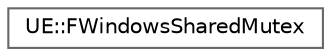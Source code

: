 digraph "Graphical Class Hierarchy"
{
 // INTERACTIVE_SVG=YES
 // LATEX_PDF_SIZE
  bgcolor="transparent";
  edge [fontname=Helvetica,fontsize=10,labelfontname=Helvetica,labelfontsize=10];
  node [fontname=Helvetica,fontsize=10,shape=box,height=0.2,width=0.4];
  rankdir="LR";
  Node0 [id="Node000000",label="UE::FWindowsSharedMutex",height=0.2,width=0.4,color="grey40", fillcolor="white", style="filled",URL="$d2/da8/classUE_1_1FWindowsSharedMutex.html",tooltip="A shared (read/write) mutex that does not support recursive locking."];
}
